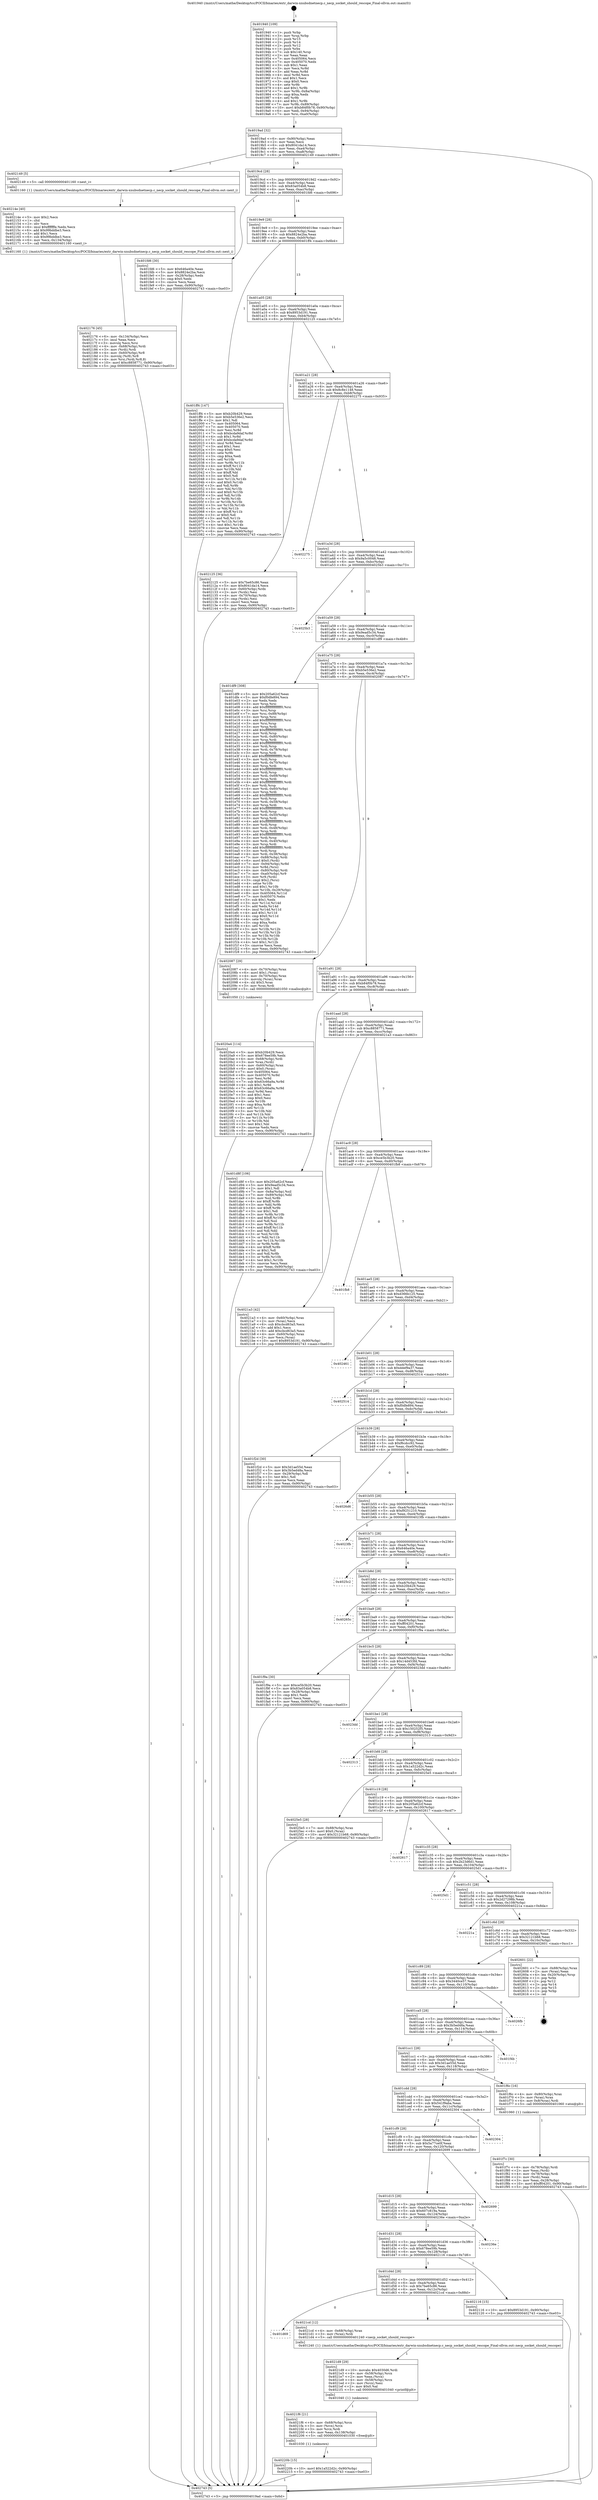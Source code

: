 digraph "0x401940" {
  label = "0x401940 (/mnt/c/Users/mathe/Desktop/tcc/POCII/binaries/extr_darwin-xnubsdnetnecp.c_necp_socket_should_rescope_Final-ollvm.out::main(0))"
  labelloc = "t"
  node[shape=record]

  Entry [label="",width=0.3,height=0.3,shape=circle,fillcolor=black,style=filled]
  "0x4019ad" [label="{
     0x4019ad [32]\l
     | [instrs]\l
     &nbsp;&nbsp;0x4019ad \<+6\>: mov -0x90(%rbp),%eax\l
     &nbsp;&nbsp;0x4019b3 \<+2\>: mov %eax,%ecx\l
     &nbsp;&nbsp;0x4019b5 \<+6\>: sub $0x8041da14,%ecx\l
     &nbsp;&nbsp;0x4019bb \<+6\>: mov %eax,-0xa4(%rbp)\l
     &nbsp;&nbsp;0x4019c1 \<+6\>: mov %ecx,-0xa8(%rbp)\l
     &nbsp;&nbsp;0x4019c7 \<+6\>: je 0000000000402149 \<main+0x809\>\l
  }"]
  "0x402149" [label="{
     0x402149 [5]\l
     | [instrs]\l
     &nbsp;&nbsp;0x402149 \<+5\>: call 0000000000401160 \<next_i\>\l
     | [calls]\l
     &nbsp;&nbsp;0x401160 \{1\} (/mnt/c/Users/mathe/Desktop/tcc/POCII/binaries/extr_darwin-xnubsdnetnecp.c_necp_socket_should_rescope_Final-ollvm.out::next_i)\l
  }"]
  "0x4019cd" [label="{
     0x4019cd [28]\l
     | [instrs]\l
     &nbsp;&nbsp;0x4019cd \<+5\>: jmp 00000000004019d2 \<main+0x92\>\l
     &nbsp;&nbsp;0x4019d2 \<+6\>: mov -0xa4(%rbp),%eax\l
     &nbsp;&nbsp;0x4019d8 \<+5\>: sub $0x83a054b8,%eax\l
     &nbsp;&nbsp;0x4019dd \<+6\>: mov %eax,-0xac(%rbp)\l
     &nbsp;&nbsp;0x4019e3 \<+6\>: je 0000000000401fd6 \<main+0x696\>\l
  }"]
  Exit [label="",width=0.3,height=0.3,shape=circle,fillcolor=black,style=filled,peripheries=2]
  "0x401fd6" [label="{
     0x401fd6 [30]\l
     | [instrs]\l
     &nbsp;&nbsp;0x401fd6 \<+5\>: mov $0x646a40e,%eax\l
     &nbsp;&nbsp;0x401fdb \<+5\>: mov $0x8824e2ba,%ecx\l
     &nbsp;&nbsp;0x401fe0 \<+3\>: mov -0x28(%rbp),%edx\l
     &nbsp;&nbsp;0x401fe3 \<+3\>: cmp $0x0,%edx\l
     &nbsp;&nbsp;0x401fe6 \<+3\>: cmove %ecx,%eax\l
     &nbsp;&nbsp;0x401fe9 \<+6\>: mov %eax,-0x90(%rbp)\l
     &nbsp;&nbsp;0x401fef \<+5\>: jmp 0000000000402743 \<main+0xe03\>\l
  }"]
  "0x4019e9" [label="{
     0x4019e9 [28]\l
     | [instrs]\l
     &nbsp;&nbsp;0x4019e9 \<+5\>: jmp 00000000004019ee \<main+0xae\>\l
     &nbsp;&nbsp;0x4019ee \<+6\>: mov -0xa4(%rbp),%eax\l
     &nbsp;&nbsp;0x4019f4 \<+5\>: sub $0x8824e2ba,%eax\l
     &nbsp;&nbsp;0x4019f9 \<+6\>: mov %eax,-0xb0(%rbp)\l
     &nbsp;&nbsp;0x4019ff \<+6\>: je 0000000000401ff4 \<main+0x6b4\>\l
  }"]
  "0x40220b" [label="{
     0x40220b [15]\l
     | [instrs]\l
     &nbsp;&nbsp;0x40220b \<+10\>: movl $0x1a522d2c,-0x90(%rbp)\l
     &nbsp;&nbsp;0x402215 \<+5\>: jmp 0000000000402743 \<main+0xe03\>\l
  }"]
  "0x401ff4" [label="{
     0x401ff4 [147]\l
     | [instrs]\l
     &nbsp;&nbsp;0x401ff4 \<+5\>: mov $0xb20b429,%eax\l
     &nbsp;&nbsp;0x401ff9 \<+5\>: mov $0xb5e536e2,%ecx\l
     &nbsp;&nbsp;0x401ffe \<+2\>: mov $0x1,%dl\l
     &nbsp;&nbsp;0x402000 \<+7\>: mov 0x405064,%esi\l
     &nbsp;&nbsp;0x402007 \<+7\>: mov 0x405070,%edi\l
     &nbsp;&nbsp;0x40200e \<+3\>: mov %esi,%r8d\l
     &nbsp;&nbsp;0x402011 \<+7\>: sub $0xbcda9daf,%r8d\l
     &nbsp;&nbsp;0x402018 \<+4\>: sub $0x1,%r8d\l
     &nbsp;&nbsp;0x40201c \<+7\>: add $0xbcda9daf,%r8d\l
     &nbsp;&nbsp;0x402023 \<+4\>: imul %r8d,%esi\l
     &nbsp;&nbsp;0x402027 \<+3\>: and $0x1,%esi\l
     &nbsp;&nbsp;0x40202a \<+3\>: cmp $0x0,%esi\l
     &nbsp;&nbsp;0x40202d \<+4\>: sete %r9b\l
     &nbsp;&nbsp;0x402031 \<+3\>: cmp $0xa,%edi\l
     &nbsp;&nbsp;0x402034 \<+4\>: setl %r10b\l
     &nbsp;&nbsp;0x402038 \<+3\>: mov %r9b,%r11b\l
     &nbsp;&nbsp;0x40203b \<+4\>: xor $0xff,%r11b\l
     &nbsp;&nbsp;0x40203f \<+3\>: mov %r10b,%bl\l
     &nbsp;&nbsp;0x402042 \<+3\>: xor $0xff,%bl\l
     &nbsp;&nbsp;0x402045 \<+3\>: xor $0x0,%dl\l
     &nbsp;&nbsp;0x402048 \<+3\>: mov %r11b,%r14b\l
     &nbsp;&nbsp;0x40204b \<+4\>: and $0x0,%r14b\l
     &nbsp;&nbsp;0x40204f \<+3\>: and %dl,%r9b\l
     &nbsp;&nbsp;0x402052 \<+3\>: mov %bl,%r15b\l
     &nbsp;&nbsp;0x402055 \<+4\>: and $0x0,%r15b\l
     &nbsp;&nbsp;0x402059 \<+3\>: and %dl,%r10b\l
     &nbsp;&nbsp;0x40205c \<+3\>: or %r9b,%r14b\l
     &nbsp;&nbsp;0x40205f \<+3\>: or %r10b,%r15b\l
     &nbsp;&nbsp;0x402062 \<+3\>: xor %r15b,%r14b\l
     &nbsp;&nbsp;0x402065 \<+3\>: or %bl,%r11b\l
     &nbsp;&nbsp;0x402068 \<+4\>: xor $0xff,%r11b\l
     &nbsp;&nbsp;0x40206c \<+3\>: or $0x0,%dl\l
     &nbsp;&nbsp;0x40206f \<+3\>: and %dl,%r11b\l
     &nbsp;&nbsp;0x402072 \<+3\>: or %r11b,%r14b\l
     &nbsp;&nbsp;0x402075 \<+4\>: test $0x1,%r14b\l
     &nbsp;&nbsp;0x402079 \<+3\>: cmovne %ecx,%eax\l
     &nbsp;&nbsp;0x40207c \<+6\>: mov %eax,-0x90(%rbp)\l
     &nbsp;&nbsp;0x402082 \<+5\>: jmp 0000000000402743 \<main+0xe03\>\l
  }"]
  "0x401a05" [label="{
     0x401a05 [28]\l
     | [instrs]\l
     &nbsp;&nbsp;0x401a05 \<+5\>: jmp 0000000000401a0a \<main+0xca\>\l
     &nbsp;&nbsp;0x401a0a \<+6\>: mov -0xa4(%rbp),%eax\l
     &nbsp;&nbsp;0x401a10 \<+5\>: sub $0x8953d191,%eax\l
     &nbsp;&nbsp;0x401a15 \<+6\>: mov %eax,-0xb4(%rbp)\l
     &nbsp;&nbsp;0x401a1b \<+6\>: je 0000000000402125 \<main+0x7e5\>\l
  }"]
  "0x4021f6" [label="{
     0x4021f6 [21]\l
     | [instrs]\l
     &nbsp;&nbsp;0x4021f6 \<+4\>: mov -0x68(%rbp),%rcx\l
     &nbsp;&nbsp;0x4021fa \<+3\>: mov (%rcx),%rcx\l
     &nbsp;&nbsp;0x4021fd \<+3\>: mov %rcx,%rdi\l
     &nbsp;&nbsp;0x402200 \<+6\>: mov %eax,-0x138(%rbp)\l
     &nbsp;&nbsp;0x402206 \<+5\>: call 0000000000401030 \<free@plt\>\l
     | [calls]\l
     &nbsp;&nbsp;0x401030 \{1\} (unknown)\l
  }"]
  "0x402125" [label="{
     0x402125 [36]\l
     | [instrs]\l
     &nbsp;&nbsp;0x402125 \<+5\>: mov $0x7be65c86,%eax\l
     &nbsp;&nbsp;0x40212a \<+5\>: mov $0x8041da14,%ecx\l
     &nbsp;&nbsp;0x40212f \<+4\>: mov -0x60(%rbp),%rdx\l
     &nbsp;&nbsp;0x402133 \<+2\>: mov (%rdx),%esi\l
     &nbsp;&nbsp;0x402135 \<+4\>: mov -0x70(%rbp),%rdx\l
     &nbsp;&nbsp;0x402139 \<+2\>: cmp (%rdx),%esi\l
     &nbsp;&nbsp;0x40213b \<+3\>: cmovl %ecx,%eax\l
     &nbsp;&nbsp;0x40213e \<+6\>: mov %eax,-0x90(%rbp)\l
     &nbsp;&nbsp;0x402144 \<+5\>: jmp 0000000000402743 \<main+0xe03\>\l
  }"]
  "0x401a21" [label="{
     0x401a21 [28]\l
     | [instrs]\l
     &nbsp;&nbsp;0x401a21 \<+5\>: jmp 0000000000401a26 \<main+0xe6\>\l
     &nbsp;&nbsp;0x401a26 \<+6\>: mov -0xa4(%rbp),%eax\l
     &nbsp;&nbsp;0x401a2c \<+5\>: sub $0x8c8e1148,%eax\l
     &nbsp;&nbsp;0x401a31 \<+6\>: mov %eax,-0xb8(%rbp)\l
     &nbsp;&nbsp;0x401a37 \<+6\>: je 0000000000402275 \<main+0x935\>\l
  }"]
  "0x4021d9" [label="{
     0x4021d9 [29]\l
     | [instrs]\l
     &nbsp;&nbsp;0x4021d9 \<+10\>: movabs $0x4030d6,%rdi\l
     &nbsp;&nbsp;0x4021e3 \<+4\>: mov -0x58(%rbp),%rcx\l
     &nbsp;&nbsp;0x4021e7 \<+2\>: mov %eax,(%rcx)\l
     &nbsp;&nbsp;0x4021e9 \<+4\>: mov -0x58(%rbp),%rcx\l
     &nbsp;&nbsp;0x4021ed \<+2\>: mov (%rcx),%esi\l
     &nbsp;&nbsp;0x4021ef \<+2\>: mov $0x0,%al\l
     &nbsp;&nbsp;0x4021f1 \<+5\>: call 0000000000401040 \<printf@plt\>\l
     | [calls]\l
     &nbsp;&nbsp;0x401040 \{1\} (unknown)\l
  }"]
  "0x402275" [label="{
     0x402275\l
  }", style=dashed]
  "0x401a3d" [label="{
     0x401a3d [28]\l
     | [instrs]\l
     &nbsp;&nbsp;0x401a3d \<+5\>: jmp 0000000000401a42 \<main+0x102\>\l
     &nbsp;&nbsp;0x401a42 \<+6\>: mov -0xa4(%rbp),%eax\l
     &nbsp;&nbsp;0x401a48 \<+5\>: sub $0x9a5c0048,%eax\l
     &nbsp;&nbsp;0x401a4d \<+6\>: mov %eax,-0xbc(%rbp)\l
     &nbsp;&nbsp;0x401a53 \<+6\>: je 00000000004025b3 \<main+0xc73\>\l
  }"]
  "0x401d69" [label="{
     0x401d69\l
  }", style=dashed]
  "0x4025b3" [label="{
     0x4025b3\l
  }", style=dashed]
  "0x401a59" [label="{
     0x401a59 [28]\l
     | [instrs]\l
     &nbsp;&nbsp;0x401a59 \<+5\>: jmp 0000000000401a5e \<main+0x11e\>\l
     &nbsp;&nbsp;0x401a5e \<+6\>: mov -0xa4(%rbp),%eax\l
     &nbsp;&nbsp;0x401a64 \<+5\>: sub $0x9ead5c34,%eax\l
     &nbsp;&nbsp;0x401a69 \<+6\>: mov %eax,-0xc0(%rbp)\l
     &nbsp;&nbsp;0x401a6f \<+6\>: je 0000000000401df9 \<main+0x4b9\>\l
  }"]
  "0x4021cd" [label="{
     0x4021cd [12]\l
     | [instrs]\l
     &nbsp;&nbsp;0x4021cd \<+4\>: mov -0x68(%rbp),%rax\l
     &nbsp;&nbsp;0x4021d1 \<+3\>: mov (%rax),%rdi\l
     &nbsp;&nbsp;0x4021d4 \<+5\>: call 0000000000401240 \<necp_socket_should_rescope\>\l
     | [calls]\l
     &nbsp;&nbsp;0x401240 \{1\} (/mnt/c/Users/mathe/Desktop/tcc/POCII/binaries/extr_darwin-xnubsdnetnecp.c_necp_socket_should_rescope_Final-ollvm.out::necp_socket_should_rescope)\l
  }"]
  "0x401df9" [label="{
     0x401df9 [308]\l
     | [instrs]\l
     &nbsp;&nbsp;0x401df9 \<+5\>: mov $0x205a62cf,%eax\l
     &nbsp;&nbsp;0x401dfe \<+5\>: mov $0xf0dfe894,%ecx\l
     &nbsp;&nbsp;0x401e03 \<+2\>: xor %edx,%edx\l
     &nbsp;&nbsp;0x401e05 \<+3\>: mov %rsp,%rsi\l
     &nbsp;&nbsp;0x401e08 \<+4\>: add $0xfffffffffffffff0,%rsi\l
     &nbsp;&nbsp;0x401e0c \<+3\>: mov %rsi,%rsp\l
     &nbsp;&nbsp;0x401e0f \<+7\>: mov %rsi,-0x88(%rbp)\l
     &nbsp;&nbsp;0x401e16 \<+3\>: mov %rsp,%rsi\l
     &nbsp;&nbsp;0x401e19 \<+4\>: add $0xfffffffffffffff0,%rsi\l
     &nbsp;&nbsp;0x401e1d \<+3\>: mov %rsi,%rsp\l
     &nbsp;&nbsp;0x401e20 \<+3\>: mov %rsp,%rdi\l
     &nbsp;&nbsp;0x401e23 \<+4\>: add $0xfffffffffffffff0,%rdi\l
     &nbsp;&nbsp;0x401e27 \<+3\>: mov %rdi,%rsp\l
     &nbsp;&nbsp;0x401e2a \<+4\>: mov %rdi,-0x80(%rbp)\l
     &nbsp;&nbsp;0x401e2e \<+3\>: mov %rsp,%rdi\l
     &nbsp;&nbsp;0x401e31 \<+4\>: add $0xfffffffffffffff0,%rdi\l
     &nbsp;&nbsp;0x401e35 \<+3\>: mov %rdi,%rsp\l
     &nbsp;&nbsp;0x401e38 \<+4\>: mov %rdi,-0x78(%rbp)\l
     &nbsp;&nbsp;0x401e3c \<+3\>: mov %rsp,%rdi\l
     &nbsp;&nbsp;0x401e3f \<+4\>: add $0xfffffffffffffff0,%rdi\l
     &nbsp;&nbsp;0x401e43 \<+3\>: mov %rdi,%rsp\l
     &nbsp;&nbsp;0x401e46 \<+4\>: mov %rdi,-0x70(%rbp)\l
     &nbsp;&nbsp;0x401e4a \<+3\>: mov %rsp,%rdi\l
     &nbsp;&nbsp;0x401e4d \<+4\>: add $0xfffffffffffffff0,%rdi\l
     &nbsp;&nbsp;0x401e51 \<+3\>: mov %rdi,%rsp\l
     &nbsp;&nbsp;0x401e54 \<+4\>: mov %rdi,-0x68(%rbp)\l
     &nbsp;&nbsp;0x401e58 \<+3\>: mov %rsp,%rdi\l
     &nbsp;&nbsp;0x401e5b \<+4\>: add $0xfffffffffffffff0,%rdi\l
     &nbsp;&nbsp;0x401e5f \<+3\>: mov %rdi,%rsp\l
     &nbsp;&nbsp;0x401e62 \<+4\>: mov %rdi,-0x60(%rbp)\l
     &nbsp;&nbsp;0x401e66 \<+3\>: mov %rsp,%rdi\l
     &nbsp;&nbsp;0x401e69 \<+4\>: add $0xfffffffffffffff0,%rdi\l
     &nbsp;&nbsp;0x401e6d \<+3\>: mov %rdi,%rsp\l
     &nbsp;&nbsp;0x401e70 \<+4\>: mov %rdi,-0x58(%rbp)\l
     &nbsp;&nbsp;0x401e74 \<+3\>: mov %rsp,%rdi\l
     &nbsp;&nbsp;0x401e77 \<+4\>: add $0xfffffffffffffff0,%rdi\l
     &nbsp;&nbsp;0x401e7b \<+3\>: mov %rdi,%rsp\l
     &nbsp;&nbsp;0x401e7e \<+4\>: mov %rdi,-0x50(%rbp)\l
     &nbsp;&nbsp;0x401e82 \<+3\>: mov %rsp,%rdi\l
     &nbsp;&nbsp;0x401e85 \<+4\>: add $0xfffffffffffffff0,%rdi\l
     &nbsp;&nbsp;0x401e89 \<+3\>: mov %rdi,%rsp\l
     &nbsp;&nbsp;0x401e8c \<+4\>: mov %rdi,-0x48(%rbp)\l
     &nbsp;&nbsp;0x401e90 \<+3\>: mov %rsp,%rdi\l
     &nbsp;&nbsp;0x401e93 \<+4\>: add $0xfffffffffffffff0,%rdi\l
     &nbsp;&nbsp;0x401e97 \<+3\>: mov %rdi,%rsp\l
     &nbsp;&nbsp;0x401e9a \<+4\>: mov %rdi,-0x40(%rbp)\l
     &nbsp;&nbsp;0x401e9e \<+3\>: mov %rsp,%rdi\l
     &nbsp;&nbsp;0x401ea1 \<+4\>: add $0xfffffffffffffff0,%rdi\l
     &nbsp;&nbsp;0x401ea5 \<+3\>: mov %rdi,%rsp\l
     &nbsp;&nbsp;0x401ea8 \<+4\>: mov %rdi,-0x38(%rbp)\l
     &nbsp;&nbsp;0x401eac \<+7\>: mov -0x88(%rbp),%rdi\l
     &nbsp;&nbsp;0x401eb3 \<+6\>: movl $0x0,(%rdi)\l
     &nbsp;&nbsp;0x401eb9 \<+7\>: mov -0x94(%rbp),%r8d\l
     &nbsp;&nbsp;0x401ec0 \<+3\>: mov %r8d,(%rsi)\l
     &nbsp;&nbsp;0x401ec3 \<+4\>: mov -0x80(%rbp),%rdi\l
     &nbsp;&nbsp;0x401ec7 \<+7\>: mov -0xa0(%rbp),%r9\l
     &nbsp;&nbsp;0x401ece \<+3\>: mov %r9,(%rdi)\l
     &nbsp;&nbsp;0x401ed1 \<+3\>: cmpl $0x2,(%rsi)\l
     &nbsp;&nbsp;0x401ed4 \<+4\>: setne %r10b\l
     &nbsp;&nbsp;0x401ed8 \<+4\>: and $0x1,%r10b\l
     &nbsp;&nbsp;0x401edc \<+4\>: mov %r10b,-0x29(%rbp)\l
     &nbsp;&nbsp;0x401ee0 \<+8\>: mov 0x405064,%r11d\l
     &nbsp;&nbsp;0x401ee8 \<+7\>: mov 0x405070,%ebx\l
     &nbsp;&nbsp;0x401eef \<+3\>: sub $0x1,%edx\l
     &nbsp;&nbsp;0x401ef2 \<+3\>: mov %r11d,%r14d\l
     &nbsp;&nbsp;0x401ef5 \<+3\>: add %edx,%r14d\l
     &nbsp;&nbsp;0x401ef8 \<+4\>: imul %r14d,%r11d\l
     &nbsp;&nbsp;0x401efc \<+4\>: and $0x1,%r11d\l
     &nbsp;&nbsp;0x401f00 \<+4\>: cmp $0x0,%r11d\l
     &nbsp;&nbsp;0x401f04 \<+4\>: sete %r10b\l
     &nbsp;&nbsp;0x401f08 \<+3\>: cmp $0xa,%ebx\l
     &nbsp;&nbsp;0x401f0b \<+4\>: setl %r15b\l
     &nbsp;&nbsp;0x401f0f \<+3\>: mov %r10b,%r12b\l
     &nbsp;&nbsp;0x401f12 \<+3\>: and %r15b,%r12b\l
     &nbsp;&nbsp;0x401f15 \<+3\>: xor %r15b,%r10b\l
     &nbsp;&nbsp;0x401f18 \<+3\>: or %r10b,%r12b\l
     &nbsp;&nbsp;0x401f1b \<+4\>: test $0x1,%r12b\l
     &nbsp;&nbsp;0x401f1f \<+3\>: cmovne %ecx,%eax\l
     &nbsp;&nbsp;0x401f22 \<+6\>: mov %eax,-0x90(%rbp)\l
     &nbsp;&nbsp;0x401f28 \<+5\>: jmp 0000000000402743 \<main+0xe03\>\l
  }"]
  "0x401a75" [label="{
     0x401a75 [28]\l
     | [instrs]\l
     &nbsp;&nbsp;0x401a75 \<+5\>: jmp 0000000000401a7a \<main+0x13a\>\l
     &nbsp;&nbsp;0x401a7a \<+6\>: mov -0xa4(%rbp),%eax\l
     &nbsp;&nbsp;0x401a80 \<+5\>: sub $0xb5e536e2,%eax\l
     &nbsp;&nbsp;0x401a85 \<+6\>: mov %eax,-0xc4(%rbp)\l
     &nbsp;&nbsp;0x401a8b \<+6\>: je 0000000000402087 \<main+0x747\>\l
  }"]
  "0x402176" [label="{
     0x402176 [45]\l
     | [instrs]\l
     &nbsp;&nbsp;0x402176 \<+6\>: mov -0x134(%rbp),%ecx\l
     &nbsp;&nbsp;0x40217c \<+3\>: imul %eax,%ecx\l
     &nbsp;&nbsp;0x40217f \<+3\>: movslq %ecx,%rsi\l
     &nbsp;&nbsp;0x402182 \<+4\>: mov -0x68(%rbp),%rdi\l
     &nbsp;&nbsp;0x402186 \<+3\>: mov (%rdi),%rdi\l
     &nbsp;&nbsp;0x402189 \<+4\>: mov -0x60(%rbp),%r8\l
     &nbsp;&nbsp;0x40218d \<+3\>: movslq (%r8),%r8\l
     &nbsp;&nbsp;0x402190 \<+4\>: mov %rsi,(%rdi,%r8,8)\l
     &nbsp;&nbsp;0x402194 \<+10\>: movl $0xc8858771,-0x90(%rbp)\l
     &nbsp;&nbsp;0x40219e \<+5\>: jmp 0000000000402743 \<main+0xe03\>\l
  }"]
  "0x402087" [label="{
     0x402087 [29]\l
     | [instrs]\l
     &nbsp;&nbsp;0x402087 \<+4\>: mov -0x70(%rbp),%rax\l
     &nbsp;&nbsp;0x40208b \<+6\>: movl $0x1,(%rax)\l
     &nbsp;&nbsp;0x402091 \<+4\>: mov -0x70(%rbp),%rax\l
     &nbsp;&nbsp;0x402095 \<+3\>: movslq (%rax),%rax\l
     &nbsp;&nbsp;0x402098 \<+4\>: shl $0x3,%rax\l
     &nbsp;&nbsp;0x40209c \<+3\>: mov %rax,%rdi\l
     &nbsp;&nbsp;0x40209f \<+5\>: call 0000000000401050 \<malloc@plt\>\l
     | [calls]\l
     &nbsp;&nbsp;0x401050 \{1\} (unknown)\l
  }"]
  "0x401a91" [label="{
     0x401a91 [28]\l
     | [instrs]\l
     &nbsp;&nbsp;0x401a91 \<+5\>: jmp 0000000000401a96 \<main+0x156\>\l
     &nbsp;&nbsp;0x401a96 \<+6\>: mov -0xa4(%rbp),%eax\l
     &nbsp;&nbsp;0x401a9c \<+5\>: sub $0xb84f0b78,%eax\l
     &nbsp;&nbsp;0x401aa1 \<+6\>: mov %eax,-0xc8(%rbp)\l
     &nbsp;&nbsp;0x401aa7 \<+6\>: je 0000000000401d8f \<main+0x44f\>\l
  }"]
  "0x40214e" [label="{
     0x40214e [40]\l
     | [instrs]\l
     &nbsp;&nbsp;0x40214e \<+5\>: mov $0x2,%ecx\l
     &nbsp;&nbsp;0x402153 \<+1\>: cltd\l
     &nbsp;&nbsp;0x402154 \<+2\>: idiv %ecx\l
     &nbsp;&nbsp;0x402156 \<+6\>: imul $0xfffffffe,%edx,%ecx\l
     &nbsp;&nbsp;0x40215c \<+6\>: add $0x99bddbe3,%ecx\l
     &nbsp;&nbsp;0x402162 \<+3\>: add $0x1,%ecx\l
     &nbsp;&nbsp;0x402165 \<+6\>: sub $0x99bddbe3,%ecx\l
     &nbsp;&nbsp;0x40216b \<+6\>: mov %ecx,-0x134(%rbp)\l
     &nbsp;&nbsp;0x402171 \<+5\>: call 0000000000401160 \<next_i\>\l
     | [calls]\l
     &nbsp;&nbsp;0x401160 \{1\} (/mnt/c/Users/mathe/Desktop/tcc/POCII/binaries/extr_darwin-xnubsdnetnecp.c_necp_socket_should_rescope_Final-ollvm.out::next_i)\l
  }"]
  "0x401d8f" [label="{
     0x401d8f [106]\l
     | [instrs]\l
     &nbsp;&nbsp;0x401d8f \<+5\>: mov $0x205a62cf,%eax\l
     &nbsp;&nbsp;0x401d94 \<+5\>: mov $0x9ead5c34,%ecx\l
     &nbsp;&nbsp;0x401d99 \<+2\>: mov $0x1,%dl\l
     &nbsp;&nbsp;0x401d9b \<+7\>: mov -0x8a(%rbp),%sil\l
     &nbsp;&nbsp;0x401da2 \<+7\>: mov -0x89(%rbp),%dil\l
     &nbsp;&nbsp;0x401da9 \<+3\>: mov %sil,%r8b\l
     &nbsp;&nbsp;0x401dac \<+4\>: xor $0xff,%r8b\l
     &nbsp;&nbsp;0x401db0 \<+3\>: mov %dil,%r9b\l
     &nbsp;&nbsp;0x401db3 \<+4\>: xor $0xff,%r9b\l
     &nbsp;&nbsp;0x401db7 \<+3\>: xor $0x1,%dl\l
     &nbsp;&nbsp;0x401dba \<+3\>: mov %r8b,%r10b\l
     &nbsp;&nbsp;0x401dbd \<+4\>: and $0xff,%r10b\l
     &nbsp;&nbsp;0x401dc1 \<+3\>: and %dl,%sil\l
     &nbsp;&nbsp;0x401dc4 \<+3\>: mov %r9b,%r11b\l
     &nbsp;&nbsp;0x401dc7 \<+4\>: and $0xff,%r11b\l
     &nbsp;&nbsp;0x401dcb \<+3\>: and %dl,%dil\l
     &nbsp;&nbsp;0x401dce \<+3\>: or %sil,%r10b\l
     &nbsp;&nbsp;0x401dd1 \<+3\>: or %dil,%r11b\l
     &nbsp;&nbsp;0x401dd4 \<+3\>: xor %r11b,%r10b\l
     &nbsp;&nbsp;0x401dd7 \<+3\>: or %r9b,%r8b\l
     &nbsp;&nbsp;0x401dda \<+4\>: xor $0xff,%r8b\l
     &nbsp;&nbsp;0x401dde \<+3\>: or $0x1,%dl\l
     &nbsp;&nbsp;0x401de1 \<+3\>: and %dl,%r8b\l
     &nbsp;&nbsp;0x401de4 \<+3\>: or %r8b,%r10b\l
     &nbsp;&nbsp;0x401de7 \<+4\>: test $0x1,%r10b\l
     &nbsp;&nbsp;0x401deb \<+3\>: cmovne %ecx,%eax\l
     &nbsp;&nbsp;0x401dee \<+6\>: mov %eax,-0x90(%rbp)\l
     &nbsp;&nbsp;0x401df4 \<+5\>: jmp 0000000000402743 \<main+0xe03\>\l
  }"]
  "0x401aad" [label="{
     0x401aad [28]\l
     | [instrs]\l
     &nbsp;&nbsp;0x401aad \<+5\>: jmp 0000000000401ab2 \<main+0x172\>\l
     &nbsp;&nbsp;0x401ab2 \<+6\>: mov -0xa4(%rbp),%eax\l
     &nbsp;&nbsp;0x401ab8 \<+5\>: sub $0xc8858771,%eax\l
     &nbsp;&nbsp;0x401abd \<+6\>: mov %eax,-0xcc(%rbp)\l
     &nbsp;&nbsp;0x401ac3 \<+6\>: je 00000000004021a3 \<main+0x863\>\l
  }"]
  "0x402743" [label="{
     0x402743 [5]\l
     | [instrs]\l
     &nbsp;&nbsp;0x402743 \<+5\>: jmp 00000000004019ad \<main+0x6d\>\l
  }"]
  "0x401940" [label="{
     0x401940 [109]\l
     | [instrs]\l
     &nbsp;&nbsp;0x401940 \<+1\>: push %rbp\l
     &nbsp;&nbsp;0x401941 \<+3\>: mov %rsp,%rbp\l
     &nbsp;&nbsp;0x401944 \<+2\>: push %r15\l
     &nbsp;&nbsp;0x401946 \<+2\>: push %r14\l
     &nbsp;&nbsp;0x401948 \<+2\>: push %r12\l
     &nbsp;&nbsp;0x40194a \<+1\>: push %rbx\l
     &nbsp;&nbsp;0x40194b \<+7\>: sub $0x140,%rsp\l
     &nbsp;&nbsp;0x401952 \<+2\>: xor %eax,%eax\l
     &nbsp;&nbsp;0x401954 \<+7\>: mov 0x405064,%ecx\l
     &nbsp;&nbsp;0x40195b \<+7\>: mov 0x405070,%edx\l
     &nbsp;&nbsp;0x401962 \<+3\>: sub $0x1,%eax\l
     &nbsp;&nbsp;0x401965 \<+3\>: mov %ecx,%r8d\l
     &nbsp;&nbsp;0x401968 \<+3\>: add %eax,%r8d\l
     &nbsp;&nbsp;0x40196b \<+4\>: imul %r8d,%ecx\l
     &nbsp;&nbsp;0x40196f \<+3\>: and $0x1,%ecx\l
     &nbsp;&nbsp;0x401972 \<+3\>: cmp $0x0,%ecx\l
     &nbsp;&nbsp;0x401975 \<+4\>: sete %r9b\l
     &nbsp;&nbsp;0x401979 \<+4\>: and $0x1,%r9b\l
     &nbsp;&nbsp;0x40197d \<+7\>: mov %r9b,-0x8a(%rbp)\l
     &nbsp;&nbsp;0x401984 \<+3\>: cmp $0xa,%edx\l
     &nbsp;&nbsp;0x401987 \<+4\>: setl %r9b\l
     &nbsp;&nbsp;0x40198b \<+4\>: and $0x1,%r9b\l
     &nbsp;&nbsp;0x40198f \<+7\>: mov %r9b,-0x89(%rbp)\l
     &nbsp;&nbsp;0x401996 \<+10\>: movl $0xb84f0b78,-0x90(%rbp)\l
     &nbsp;&nbsp;0x4019a0 \<+6\>: mov %edi,-0x94(%rbp)\l
     &nbsp;&nbsp;0x4019a6 \<+7\>: mov %rsi,-0xa0(%rbp)\l
  }"]
  "0x401d4d" [label="{
     0x401d4d [28]\l
     | [instrs]\l
     &nbsp;&nbsp;0x401d4d \<+5\>: jmp 0000000000401d52 \<main+0x412\>\l
     &nbsp;&nbsp;0x401d52 \<+6\>: mov -0xa4(%rbp),%eax\l
     &nbsp;&nbsp;0x401d58 \<+5\>: sub $0x7be65c86,%eax\l
     &nbsp;&nbsp;0x401d5d \<+6\>: mov %eax,-0x12c(%rbp)\l
     &nbsp;&nbsp;0x401d63 \<+6\>: je 00000000004021cd \<main+0x88d\>\l
  }"]
  "0x402116" [label="{
     0x402116 [15]\l
     | [instrs]\l
     &nbsp;&nbsp;0x402116 \<+10\>: movl $0x8953d191,-0x90(%rbp)\l
     &nbsp;&nbsp;0x402120 \<+5\>: jmp 0000000000402743 \<main+0xe03\>\l
  }"]
  "0x4021a3" [label="{
     0x4021a3 [42]\l
     | [instrs]\l
     &nbsp;&nbsp;0x4021a3 \<+4\>: mov -0x60(%rbp),%rax\l
     &nbsp;&nbsp;0x4021a7 \<+2\>: mov (%rax),%ecx\l
     &nbsp;&nbsp;0x4021a9 \<+6\>: sub $0xcbcd63a5,%ecx\l
     &nbsp;&nbsp;0x4021af \<+3\>: add $0x1,%ecx\l
     &nbsp;&nbsp;0x4021b2 \<+6\>: add $0xcbcd63a5,%ecx\l
     &nbsp;&nbsp;0x4021b8 \<+4\>: mov -0x60(%rbp),%rax\l
     &nbsp;&nbsp;0x4021bc \<+2\>: mov %ecx,(%rax)\l
     &nbsp;&nbsp;0x4021be \<+10\>: movl $0x8953d191,-0x90(%rbp)\l
     &nbsp;&nbsp;0x4021c8 \<+5\>: jmp 0000000000402743 \<main+0xe03\>\l
  }"]
  "0x401ac9" [label="{
     0x401ac9 [28]\l
     | [instrs]\l
     &nbsp;&nbsp;0x401ac9 \<+5\>: jmp 0000000000401ace \<main+0x18e\>\l
     &nbsp;&nbsp;0x401ace \<+6\>: mov -0xa4(%rbp),%eax\l
     &nbsp;&nbsp;0x401ad4 \<+5\>: sub $0xce5b3b20,%eax\l
     &nbsp;&nbsp;0x401ad9 \<+6\>: mov %eax,-0xd0(%rbp)\l
     &nbsp;&nbsp;0x401adf \<+6\>: je 0000000000401fb8 \<main+0x678\>\l
  }"]
  "0x401d31" [label="{
     0x401d31 [28]\l
     | [instrs]\l
     &nbsp;&nbsp;0x401d31 \<+5\>: jmp 0000000000401d36 \<main+0x3f6\>\l
     &nbsp;&nbsp;0x401d36 \<+6\>: mov -0xa4(%rbp),%eax\l
     &nbsp;&nbsp;0x401d3c \<+5\>: sub $0x678ee59b,%eax\l
     &nbsp;&nbsp;0x401d41 \<+6\>: mov %eax,-0x128(%rbp)\l
     &nbsp;&nbsp;0x401d47 \<+6\>: je 0000000000402116 \<main+0x7d6\>\l
  }"]
  "0x401fb8" [label="{
     0x401fb8\l
  }", style=dashed]
  "0x401ae5" [label="{
     0x401ae5 [28]\l
     | [instrs]\l
     &nbsp;&nbsp;0x401ae5 \<+5\>: jmp 0000000000401aea \<main+0x1aa\>\l
     &nbsp;&nbsp;0x401aea \<+6\>: mov -0xa4(%rbp),%eax\l
     &nbsp;&nbsp;0x401af0 \<+5\>: sub $0xd366b125,%eax\l
     &nbsp;&nbsp;0x401af5 \<+6\>: mov %eax,-0xd4(%rbp)\l
     &nbsp;&nbsp;0x401afb \<+6\>: je 0000000000402461 \<main+0xb21\>\l
  }"]
  "0x40236e" [label="{
     0x40236e\l
  }", style=dashed]
  "0x402461" [label="{
     0x402461\l
  }", style=dashed]
  "0x401b01" [label="{
     0x401b01 [28]\l
     | [instrs]\l
     &nbsp;&nbsp;0x401b01 \<+5\>: jmp 0000000000401b06 \<main+0x1c6\>\l
     &nbsp;&nbsp;0x401b06 \<+6\>: mov -0xa4(%rbp),%eax\l
     &nbsp;&nbsp;0x401b0c \<+5\>: sub $0xddef9a37,%eax\l
     &nbsp;&nbsp;0x401b11 \<+6\>: mov %eax,-0xd8(%rbp)\l
     &nbsp;&nbsp;0x401b17 \<+6\>: je 0000000000402514 \<main+0xbd4\>\l
  }"]
  "0x401d15" [label="{
     0x401d15 [28]\l
     | [instrs]\l
     &nbsp;&nbsp;0x401d15 \<+5\>: jmp 0000000000401d1a \<main+0x3da\>\l
     &nbsp;&nbsp;0x401d1a \<+6\>: mov -0xa4(%rbp),%eax\l
     &nbsp;&nbsp;0x401d20 \<+5\>: sub $0x607c819a,%eax\l
     &nbsp;&nbsp;0x401d25 \<+6\>: mov %eax,-0x124(%rbp)\l
     &nbsp;&nbsp;0x401d2b \<+6\>: je 000000000040236e \<main+0xa2e\>\l
  }"]
  "0x402514" [label="{
     0x402514\l
  }", style=dashed]
  "0x401b1d" [label="{
     0x401b1d [28]\l
     | [instrs]\l
     &nbsp;&nbsp;0x401b1d \<+5\>: jmp 0000000000401b22 \<main+0x1e2\>\l
     &nbsp;&nbsp;0x401b22 \<+6\>: mov -0xa4(%rbp),%eax\l
     &nbsp;&nbsp;0x401b28 \<+5\>: sub $0xf0dfe894,%eax\l
     &nbsp;&nbsp;0x401b2d \<+6\>: mov %eax,-0xdc(%rbp)\l
     &nbsp;&nbsp;0x401b33 \<+6\>: je 0000000000401f2d \<main+0x5ed\>\l
  }"]
  "0x402699" [label="{
     0x402699\l
  }", style=dashed]
  "0x401f2d" [label="{
     0x401f2d [30]\l
     | [instrs]\l
     &nbsp;&nbsp;0x401f2d \<+5\>: mov $0x3d1ae55d,%eax\l
     &nbsp;&nbsp;0x401f32 \<+5\>: mov $0x3b5ed48a,%ecx\l
     &nbsp;&nbsp;0x401f37 \<+3\>: mov -0x29(%rbp),%dl\l
     &nbsp;&nbsp;0x401f3a \<+3\>: test $0x1,%dl\l
     &nbsp;&nbsp;0x401f3d \<+3\>: cmovne %ecx,%eax\l
     &nbsp;&nbsp;0x401f40 \<+6\>: mov %eax,-0x90(%rbp)\l
     &nbsp;&nbsp;0x401f46 \<+5\>: jmp 0000000000402743 \<main+0xe03\>\l
  }"]
  "0x401b39" [label="{
     0x401b39 [28]\l
     | [instrs]\l
     &nbsp;&nbsp;0x401b39 \<+5\>: jmp 0000000000401b3e \<main+0x1fe\>\l
     &nbsp;&nbsp;0x401b3e \<+6\>: mov -0xa4(%rbp),%eax\l
     &nbsp;&nbsp;0x401b44 \<+5\>: sub $0xf6cdcc92,%eax\l
     &nbsp;&nbsp;0x401b49 \<+6\>: mov %eax,-0xe0(%rbp)\l
     &nbsp;&nbsp;0x401b4f \<+6\>: je 00000000004026d6 \<main+0xd96\>\l
  }"]
  "0x401cf9" [label="{
     0x401cf9 [28]\l
     | [instrs]\l
     &nbsp;&nbsp;0x401cf9 \<+5\>: jmp 0000000000401cfe \<main+0x3be\>\l
     &nbsp;&nbsp;0x401cfe \<+6\>: mov -0xa4(%rbp),%eax\l
     &nbsp;&nbsp;0x401d04 \<+5\>: sub $0x5a77ce0f,%eax\l
     &nbsp;&nbsp;0x401d09 \<+6\>: mov %eax,-0x120(%rbp)\l
     &nbsp;&nbsp;0x401d0f \<+6\>: je 0000000000402699 \<main+0xd59\>\l
  }"]
  "0x4026d6" [label="{
     0x4026d6\l
  }", style=dashed]
  "0x401b55" [label="{
     0x401b55 [28]\l
     | [instrs]\l
     &nbsp;&nbsp;0x401b55 \<+5\>: jmp 0000000000401b5a \<main+0x21a\>\l
     &nbsp;&nbsp;0x401b5a \<+6\>: mov -0xa4(%rbp),%eax\l
     &nbsp;&nbsp;0x401b60 \<+5\>: sub $0xf9251210,%eax\l
     &nbsp;&nbsp;0x401b65 \<+6\>: mov %eax,-0xe4(%rbp)\l
     &nbsp;&nbsp;0x401b6b \<+6\>: je 00000000004023fb \<main+0xabb\>\l
  }"]
  "0x402304" [label="{
     0x402304\l
  }", style=dashed]
  "0x4023fb" [label="{
     0x4023fb\l
  }", style=dashed]
  "0x401b71" [label="{
     0x401b71 [28]\l
     | [instrs]\l
     &nbsp;&nbsp;0x401b71 \<+5\>: jmp 0000000000401b76 \<main+0x236\>\l
     &nbsp;&nbsp;0x401b76 \<+6\>: mov -0xa4(%rbp),%eax\l
     &nbsp;&nbsp;0x401b7c \<+5\>: sub $0x646a40e,%eax\l
     &nbsp;&nbsp;0x401b81 \<+6\>: mov %eax,-0xe8(%rbp)\l
     &nbsp;&nbsp;0x401b87 \<+6\>: je 00000000004025c2 \<main+0xc82\>\l
  }"]
  "0x4020a4" [label="{
     0x4020a4 [114]\l
     | [instrs]\l
     &nbsp;&nbsp;0x4020a4 \<+5\>: mov $0xb20b429,%ecx\l
     &nbsp;&nbsp;0x4020a9 \<+5\>: mov $0x678ee59b,%edx\l
     &nbsp;&nbsp;0x4020ae \<+4\>: mov -0x68(%rbp),%rdi\l
     &nbsp;&nbsp;0x4020b2 \<+3\>: mov %rax,(%rdi)\l
     &nbsp;&nbsp;0x4020b5 \<+4\>: mov -0x60(%rbp),%rax\l
     &nbsp;&nbsp;0x4020b9 \<+6\>: movl $0x0,(%rax)\l
     &nbsp;&nbsp;0x4020bf \<+7\>: mov 0x405064,%esi\l
     &nbsp;&nbsp;0x4020c6 \<+8\>: mov 0x405070,%r8d\l
     &nbsp;&nbsp;0x4020ce \<+3\>: mov %esi,%r9d\l
     &nbsp;&nbsp;0x4020d1 \<+7\>: sub $0x63c66a9a,%r9d\l
     &nbsp;&nbsp;0x4020d8 \<+4\>: sub $0x1,%r9d\l
     &nbsp;&nbsp;0x4020dc \<+7\>: add $0x63c66a9a,%r9d\l
     &nbsp;&nbsp;0x4020e3 \<+4\>: imul %r9d,%esi\l
     &nbsp;&nbsp;0x4020e7 \<+3\>: and $0x1,%esi\l
     &nbsp;&nbsp;0x4020ea \<+3\>: cmp $0x0,%esi\l
     &nbsp;&nbsp;0x4020ed \<+4\>: sete %r10b\l
     &nbsp;&nbsp;0x4020f1 \<+4\>: cmp $0xa,%r8d\l
     &nbsp;&nbsp;0x4020f5 \<+4\>: setl %r11b\l
     &nbsp;&nbsp;0x4020f9 \<+3\>: mov %r10b,%bl\l
     &nbsp;&nbsp;0x4020fc \<+3\>: and %r11b,%bl\l
     &nbsp;&nbsp;0x4020ff \<+3\>: xor %r11b,%r10b\l
     &nbsp;&nbsp;0x402102 \<+3\>: or %r10b,%bl\l
     &nbsp;&nbsp;0x402105 \<+3\>: test $0x1,%bl\l
     &nbsp;&nbsp;0x402108 \<+3\>: cmovne %edx,%ecx\l
     &nbsp;&nbsp;0x40210b \<+6\>: mov %ecx,-0x90(%rbp)\l
     &nbsp;&nbsp;0x402111 \<+5\>: jmp 0000000000402743 \<main+0xe03\>\l
  }"]
  "0x4025c2" [label="{
     0x4025c2\l
  }", style=dashed]
  "0x401b8d" [label="{
     0x401b8d [28]\l
     | [instrs]\l
     &nbsp;&nbsp;0x401b8d \<+5\>: jmp 0000000000401b92 \<main+0x252\>\l
     &nbsp;&nbsp;0x401b92 \<+6\>: mov -0xa4(%rbp),%eax\l
     &nbsp;&nbsp;0x401b98 \<+5\>: sub $0xb20b429,%eax\l
     &nbsp;&nbsp;0x401b9d \<+6\>: mov %eax,-0xec(%rbp)\l
     &nbsp;&nbsp;0x401ba3 \<+6\>: je 000000000040265c \<main+0xd1c\>\l
  }"]
  "0x401f7c" [label="{
     0x401f7c [30]\l
     | [instrs]\l
     &nbsp;&nbsp;0x401f7c \<+4\>: mov -0x78(%rbp),%rdi\l
     &nbsp;&nbsp;0x401f80 \<+2\>: mov %eax,(%rdi)\l
     &nbsp;&nbsp;0x401f82 \<+4\>: mov -0x78(%rbp),%rdi\l
     &nbsp;&nbsp;0x401f86 \<+2\>: mov (%rdi),%eax\l
     &nbsp;&nbsp;0x401f88 \<+3\>: mov %eax,-0x28(%rbp)\l
     &nbsp;&nbsp;0x401f8b \<+10\>: movl $0xff04201,-0x90(%rbp)\l
     &nbsp;&nbsp;0x401f95 \<+5\>: jmp 0000000000402743 \<main+0xe03\>\l
  }"]
  "0x40265c" [label="{
     0x40265c\l
  }", style=dashed]
  "0x401ba9" [label="{
     0x401ba9 [28]\l
     | [instrs]\l
     &nbsp;&nbsp;0x401ba9 \<+5\>: jmp 0000000000401bae \<main+0x26e\>\l
     &nbsp;&nbsp;0x401bae \<+6\>: mov -0xa4(%rbp),%eax\l
     &nbsp;&nbsp;0x401bb4 \<+5\>: sub $0xff04201,%eax\l
     &nbsp;&nbsp;0x401bb9 \<+6\>: mov %eax,-0xf0(%rbp)\l
     &nbsp;&nbsp;0x401bbf \<+6\>: je 0000000000401f9a \<main+0x65a\>\l
  }"]
  "0x401cdd" [label="{
     0x401cdd [28]\l
     | [instrs]\l
     &nbsp;&nbsp;0x401cdd \<+5\>: jmp 0000000000401ce2 \<main+0x3a2\>\l
     &nbsp;&nbsp;0x401ce2 \<+6\>: mov -0xa4(%rbp),%eax\l
     &nbsp;&nbsp;0x401ce8 \<+5\>: sub $0x541f9aba,%eax\l
     &nbsp;&nbsp;0x401ced \<+6\>: mov %eax,-0x11c(%rbp)\l
     &nbsp;&nbsp;0x401cf3 \<+6\>: je 0000000000402304 \<main+0x9c4\>\l
  }"]
  "0x401f9a" [label="{
     0x401f9a [30]\l
     | [instrs]\l
     &nbsp;&nbsp;0x401f9a \<+5\>: mov $0xce5b3b20,%eax\l
     &nbsp;&nbsp;0x401f9f \<+5\>: mov $0x83a054b8,%ecx\l
     &nbsp;&nbsp;0x401fa4 \<+3\>: mov -0x28(%rbp),%edx\l
     &nbsp;&nbsp;0x401fa7 \<+3\>: cmp $0x1,%edx\l
     &nbsp;&nbsp;0x401faa \<+3\>: cmovl %ecx,%eax\l
     &nbsp;&nbsp;0x401fad \<+6\>: mov %eax,-0x90(%rbp)\l
     &nbsp;&nbsp;0x401fb3 \<+5\>: jmp 0000000000402743 \<main+0xe03\>\l
  }"]
  "0x401bc5" [label="{
     0x401bc5 [28]\l
     | [instrs]\l
     &nbsp;&nbsp;0x401bc5 \<+5\>: jmp 0000000000401bca \<main+0x28a\>\l
     &nbsp;&nbsp;0x401bca \<+6\>: mov -0xa4(%rbp),%eax\l
     &nbsp;&nbsp;0x401bd0 \<+5\>: sub $0x14d453fd,%eax\l
     &nbsp;&nbsp;0x401bd5 \<+6\>: mov %eax,-0xf4(%rbp)\l
     &nbsp;&nbsp;0x401bdb \<+6\>: je 00000000004023dd \<main+0xa9d\>\l
  }"]
  "0x401f6c" [label="{
     0x401f6c [16]\l
     | [instrs]\l
     &nbsp;&nbsp;0x401f6c \<+4\>: mov -0x80(%rbp),%rax\l
     &nbsp;&nbsp;0x401f70 \<+3\>: mov (%rax),%rax\l
     &nbsp;&nbsp;0x401f73 \<+4\>: mov 0x8(%rax),%rdi\l
     &nbsp;&nbsp;0x401f77 \<+5\>: call 0000000000401060 \<atoi@plt\>\l
     | [calls]\l
     &nbsp;&nbsp;0x401060 \{1\} (unknown)\l
  }"]
  "0x4023dd" [label="{
     0x4023dd\l
  }", style=dashed]
  "0x401be1" [label="{
     0x401be1 [28]\l
     | [instrs]\l
     &nbsp;&nbsp;0x401be1 \<+5\>: jmp 0000000000401be6 \<main+0x2a6\>\l
     &nbsp;&nbsp;0x401be6 \<+6\>: mov -0xa4(%rbp),%eax\l
     &nbsp;&nbsp;0x401bec \<+5\>: sub $0x150252f5,%eax\l
     &nbsp;&nbsp;0x401bf1 \<+6\>: mov %eax,-0xf8(%rbp)\l
     &nbsp;&nbsp;0x401bf7 \<+6\>: je 0000000000402313 \<main+0x9d3\>\l
  }"]
  "0x401cc1" [label="{
     0x401cc1 [28]\l
     | [instrs]\l
     &nbsp;&nbsp;0x401cc1 \<+5\>: jmp 0000000000401cc6 \<main+0x386\>\l
     &nbsp;&nbsp;0x401cc6 \<+6\>: mov -0xa4(%rbp),%eax\l
     &nbsp;&nbsp;0x401ccc \<+5\>: sub $0x3d1ae55d,%eax\l
     &nbsp;&nbsp;0x401cd1 \<+6\>: mov %eax,-0x118(%rbp)\l
     &nbsp;&nbsp;0x401cd7 \<+6\>: je 0000000000401f6c \<main+0x62c\>\l
  }"]
  "0x402313" [label="{
     0x402313\l
  }", style=dashed]
  "0x401bfd" [label="{
     0x401bfd [28]\l
     | [instrs]\l
     &nbsp;&nbsp;0x401bfd \<+5\>: jmp 0000000000401c02 \<main+0x2c2\>\l
     &nbsp;&nbsp;0x401c02 \<+6\>: mov -0xa4(%rbp),%eax\l
     &nbsp;&nbsp;0x401c08 \<+5\>: sub $0x1a522d2c,%eax\l
     &nbsp;&nbsp;0x401c0d \<+6\>: mov %eax,-0xfc(%rbp)\l
     &nbsp;&nbsp;0x401c13 \<+6\>: je 00000000004025e5 \<main+0xca5\>\l
  }"]
  "0x401f4b" [label="{
     0x401f4b\l
  }", style=dashed]
  "0x4025e5" [label="{
     0x4025e5 [28]\l
     | [instrs]\l
     &nbsp;&nbsp;0x4025e5 \<+7\>: mov -0x88(%rbp),%rax\l
     &nbsp;&nbsp;0x4025ec \<+6\>: movl $0x0,(%rax)\l
     &nbsp;&nbsp;0x4025f2 \<+10\>: movl $0x32121b68,-0x90(%rbp)\l
     &nbsp;&nbsp;0x4025fc \<+5\>: jmp 0000000000402743 \<main+0xe03\>\l
  }"]
  "0x401c19" [label="{
     0x401c19 [28]\l
     | [instrs]\l
     &nbsp;&nbsp;0x401c19 \<+5\>: jmp 0000000000401c1e \<main+0x2de\>\l
     &nbsp;&nbsp;0x401c1e \<+6\>: mov -0xa4(%rbp),%eax\l
     &nbsp;&nbsp;0x401c24 \<+5\>: sub $0x205a62cf,%eax\l
     &nbsp;&nbsp;0x401c29 \<+6\>: mov %eax,-0x100(%rbp)\l
     &nbsp;&nbsp;0x401c2f \<+6\>: je 0000000000402617 \<main+0xcd7\>\l
  }"]
  "0x401ca5" [label="{
     0x401ca5 [28]\l
     | [instrs]\l
     &nbsp;&nbsp;0x401ca5 \<+5\>: jmp 0000000000401caa \<main+0x36a\>\l
     &nbsp;&nbsp;0x401caa \<+6\>: mov -0xa4(%rbp),%eax\l
     &nbsp;&nbsp;0x401cb0 \<+5\>: sub $0x3b5ed48a,%eax\l
     &nbsp;&nbsp;0x401cb5 \<+6\>: mov %eax,-0x114(%rbp)\l
     &nbsp;&nbsp;0x401cbb \<+6\>: je 0000000000401f4b \<main+0x60b\>\l
  }"]
  "0x402617" [label="{
     0x402617\l
  }", style=dashed]
  "0x401c35" [label="{
     0x401c35 [28]\l
     | [instrs]\l
     &nbsp;&nbsp;0x401c35 \<+5\>: jmp 0000000000401c3a \<main+0x2fa\>\l
     &nbsp;&nbsp;0x401c3a \<+6\>: mov -0xa4(%rbp),%eax\l
     &nbsp;&nbsp;0x401c40 \<+5\>: sub $0x2b23d6d1,%eax\l
     &nbsp;&nbsp;0x401c45 \<+6\>: mov %eax,-0x104(%rbp)\l
     &nbsp;&nbsp;0x401c4b \<+6\>: je 00000000004025d1 \<main+0xc91\>\l
  }"]
  "0x4026fb" [label="{
     0x4026fb\l
  }", style=dashed]
  "0x4025d1" [label="{
     0x4025d1\l
  }", style=dashed]
  "0x401c51" [label="{
     0x401c51 [28]\l
     | [instrs]\l
     &nbsp;&nbsp;0x401c51 \<+5\>: jmp 0000000000401c56 \<main+0x316\>\l
     &nbsp;&nbsp;0x401c56 \<+6\>: mov -0xa4(%rbp),%eax\l
     &nbsp;&nbsp;0x401c5c \<+5\>: sub $0x2d27298b,%eax\l
     &nbsp;&nbsp;0x401c61 \<+6\>: mov %eax,-0x108(%rbp)\l
     &nbsp;&nbsp;0x401c67 \<+6\>: je 000000000040221a \<main+0x8da\>\l
  }"]
  "0x401c89" [label="{
     0x401c89 [28]\l
     | [instrs]\l
     &nbsp;&nbsp;0x401c89 \<+5\>: jmp 0000000000401c8e \<main+0x34e\>\l
     &nbsp;&nbsp;0x401c8e \<+6\>: mov -0xa4(%rbp),%eax\l
     &nbsp;&nbsp;0x401c94 \<+5\>: sub $0x3440ce57,%eax\l
     &nbsp;&nbsp;0x401c99 \<+6\>: mov %eax,-0x110(%rbp)\l
     &nbsp;&nbsp;0x401c9f \<+6\>: je 00000000004026fb \<main+0xdbb\>\l
  }"]
  "0x40221a" [label="{
     0x40221a\l
  }", style=dashed]
  "0x401c6d" [label="{
     0x401c6d [28]\l
     | [instrs]\l
     &nbsp;&nbsp;0x401c6d \<+5\>: jmp 0000000000401c72 \<main+0x332\>\l
     &nbsp;&nbsp;0x401c72 \<+6\>: mov -0xa4(%rbp),%eax\l
     &nbsp;&nbsp;0x401c78 \<+5\>: sub $0x32121b68,%eax\l
     &nbsp;&nbsp;0x401c7d \<+6\>: mov %eax,-0x10c(%rbp)\l
     &nbsp;&nbsp;0x401c83 \<+6\>: je 0000000000402601 \<main+0xcc1\>\l
  }"]
  "0x402601" [label="{
     0x402601 [22]\l
     | [instrs]\l
     &nbsp;&nbsp;0x402601 \<+7\>: mov -0x88(%rbp),%rax\l
     &nbsp;&nbsp;0x402608 \<+2\>: mov (%rax),%eax\l
     &nbsp;&nbsp;0x40260a \<+4\>: lea -0x20(%rbp),%rsp\l
     &nbsp;&nbsp;0x40260e \<+1\>: pop %rbx\l
     &nbsp;&nbsp;0x40260f \<+2\>: pop %r12\l
     &nbsp;&nbsp;0x402611 \<+2\>: pop %r14\l
     &nbsp;&nbsp;0x402613 \<+2\>: pop %r15\l
     &nbsp;&nbsp;0x402615 \<+1\>: pop %rbp\l
     &nbsp;&nbsp;0x402616 \<+1\>: ret\l
  }"]
  Entry -> "0x401940" [label=" 1"]
  "0x4019ad" -> "0x402149" [label=" 1"]
  "0x4019ad" -> "0x4019cd" [label=" 15"]
  "0x402601" -> Exit [label=" 1"]
  "0x4019cd" -> "0x401fd6" [label=" 1"]
  "0x4019cd" -> "0x4019e9" [label=" 14"]
  "0x4025e5" -> "0x402743" [label=" 1"]
  "0x4019e9" -> "0x401ff4" [label=" 1"]
  "0x4019e9" -> "0x401a05" [label=" 13"]
  "0x40220b" -> "0x402743" [label=" 1"]
  "0x401a05" -> "0x402125" [label=" 2"]
  "0x401a05" -> "0x401a21" [label=" 11"]
  "0x4021f6" -> "0x40220b" [label=" 1"]
  "0x401a21" -> "0x402275" [label=" 0"]
  "0x401a21" -> "0x401a3d" [label=" 11"]
  "0x4021d9" -> "0x4021f6" [label=" 1"]
  "0x401a3d" -> "0x4025b3" [label=" 0"]
  "0x401a3d" -> "0x401a59" [label=" 11"]
  "0x4021cd" -> "0x4021d9" [label=" 1"]
  "0x401a59" -> "0x401df9" [label=" 1"]
  "0x401a59" -> "0x401a75" [label=" 10"]
  "0x401d4d" -> "0x401d69" [label=" 0"]
  "0x401a75" -> "0x402087" [label=" 1"]
  "0x401a75" -> "0x401a91" [label=" 9"]
  "0x401d4d" -> "0x4021cd" [label=" 1"]
  "0x401a91" -> "0x401d8f" [label=" 1"]
  "0x401a91" -> "0x401aad" [label=" 8"]
  "0x401d8f" -> "0x402743" [label=" 1"]
  "0x401940" -> "0x4019ad" [label=" 1"]
  "0x402743" -> "0x4019ad" [label=" 15"]
  "0x4021a3" -> "0x402743" [label=" 1"]
  "0x401df9" -> "0x402743" [label=" 1"]
  "0x402176" -> "0x402743" [label=" 1"]
  "0x401aad" -> "0x4021a3" [label=" 1"]
  "0x401aad" -> "0x401ac9" [label=" 7"]
  "0x40214e" -> "0x402176" [label=" 1"]
  "0x401ac9" -> "0x401fb8" [label=" 0"]
  "0x401ac9" -> "0x401ae5" [label=" 7"]
  "0x402125" -> "0x402743" [label=" 2"]
  "0x401ae5" -> "0x402461" [label=" 0"]
  "0x401ae5" -> "0x401b01" [label=" 7"]
  "0x402116" -> "0x402743" [label=" 1"]
  "0x401b01" -> "0x402514" [label=" 0"]
  "0x401b01" -> "0x401b1d" [label=" 7"]
  "0x401d31" -> "0x402116" [label=" 1"]
  "0x401b1d" -> "0x401f2d" [label=" 1"]
  "0x401b1d" -> "0x401b39" [label=" 6"]
  "0x401f2d" -> "0x402743" [label=" 1"]
  "0x402149" -> "0x40214e" [label=" 1"]
  "0x401b39" -> "0x4026d6" [label=" 0"]
  "0x401b39" -> "0x401b55" [label=" 6"]
  "0x401d15" -> "0x40236e" [label=" 0"]
  "0x401b55" -> "0x4023fb" [label=" 0"]
  "0x401b55" -> "0x401b71" [label=" 6"]
  "0x401d31" -> "0x401d4d" [label=" 1"]
  "0x401b71" -> "0x4025c2" [label=" 0"]
  "0x401b71" -> "0x401b8d" [label=" 6"]
  "0x401cf9" -> "0x402699" [label=" 0"]
  "0x401b8d" -> "0x40265c" [label=" 0"]
  "0x401b8d" -> "0x401ba9" [label=" 6"]
  "0x401d15" -> "0x401d31" [label=" 2"]
  "0x401ba9" -> "0x401f9a" [label=" 1"]
  "0x401ba9" -> "0x401bc5" [label=" 5"]
  "0x401cdd" -> "0x401cf9" [label=" 2"]
  "0x401bc5" -> "0x4023dd" [label=" 0"]
  "0x401bc5" -> "0x401be1" [label=" 5"]
  "0x401cdd" -> "0x402304" [label=" 0"]
  "0x401be1" -> "0x402313" [label=" 0"]
  "0x401be1" -> "0x401bfd" [label=" 5"]
  "0x4020a4" -> "0x402743" [label=" 1"]
  "0x401bfd" -> "0x4025e5" [label=" 1"]
  "0x401bfd" -> "0x401c19" [label=" 4"]
  "0x402087" -> "0x4020a4" [label=" 1"]
  "0x401c19" -> "0x402617" [label=" 0"]
  "0x401c19" -> "0x401c35" [label=" 4"]
  "0x401fd6" -> "0x402743" [label=" 1"]
  "0x401c35" -> "0x4025d1" [label=" 0"]
  "0x401c35" -> "0x401c51" [label=" 4"]
  "0x401f9a" -> "0x402743" [label=" 1"]
  "0x401c51" -> "0x40221a" [label=" 0"]
  "0x401c51" -> "0x401c6d" [label=" 4"]
  "0x401f6c" -> "0x401f7c" [label=" 1"]
  "0x401c6d" -> "0x402601" [label=" 1"]
  "0x401c6d" -> "0x401c89" [label=" 3"]
  "0x401f7c" -> "0x402743" [label=" 1"]
  "0x401c89" -> "0x4026fb" [label=" 0"]
  "0x401c89" -> "0x401ca5" [label=" 3"]
  "0x401ff4" -> "0x402743" [label=" 1"]
  "0x401ca5" -> "0x401f4b" [label=" 0"]
  "0x401ca5" -> "0x401cc1" [label=" 3"]
  "0x401cf9" -> "0x401d15" [label=" 2"]
  "0x401cc1" -> "0x401f6c" [label=" 1"]
  "0x401cc1" -> "0x401cdd" [label=" 2"]
}
